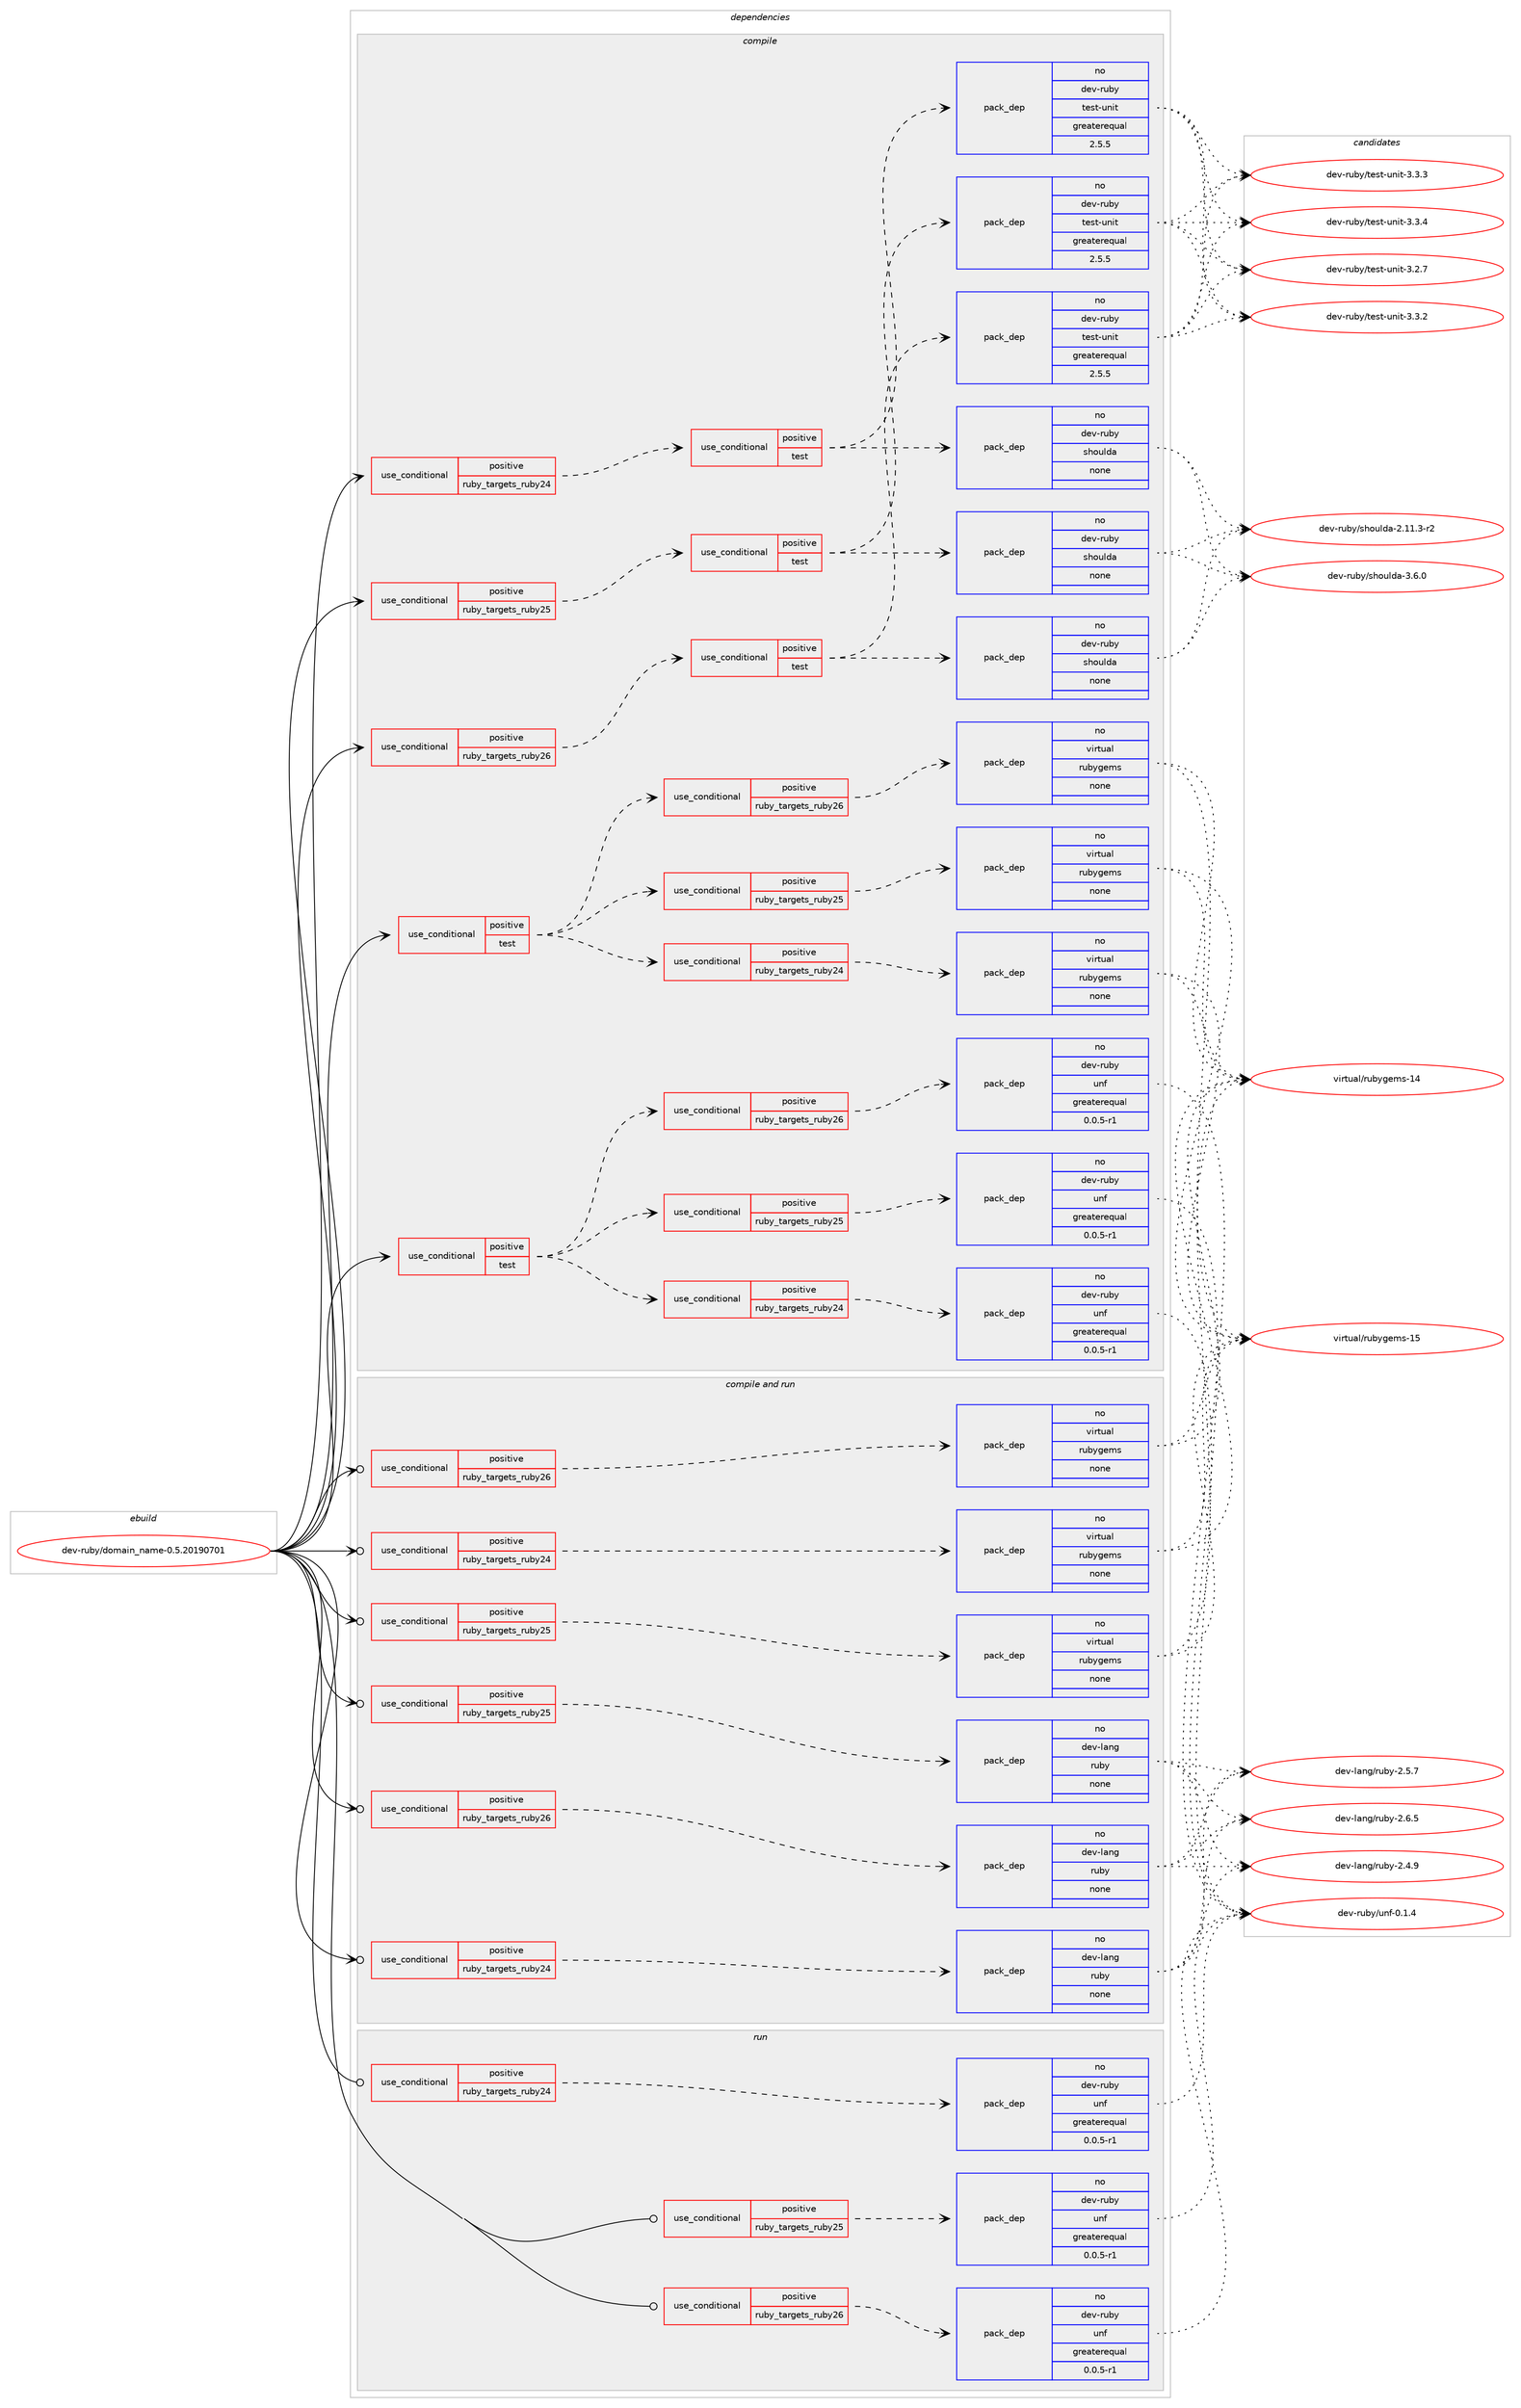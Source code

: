 digraph prolog {

# *************
# Graph options
# *************

newrank=true;
concentrate=true;
compound=true;
graph [rankdir=LR,fontname=Helvetica,fontsize=10,ranksep=1.5];#, ranksep=2.5, nodesep=0.2];
edge  [arrowhead=vee];
node  [fontname=Helvetica,fontsize=10];

# **********
# The ebuild
# **********

subgraph cluster_leftcol {
color=gray;
rank=same;
label=<<i>ebuild</i>>;
id [label="dev-ruby/domain_name-0.5.20190701", color=red, width=4, href="../dev-ruby/domain_name-0.5.20190701.svg"];
}

# ****************
# The dependencies
# ****************

subgraph cluster_midcol {
color=gray;
label=<<i>dependencies</i>>;
subgraph cluster_compile {
fillcolor="#eeeeee";
style=filled;
label=<<i>compile</i>>;
subgraph cond161921 {
dependency684333 [label=<<TABLE BORDER="0" CELLBORDER="1" CELLSPACING="0" CELLPADDING="4"><TR><TD ROWSPAN="3" CELLPADDING="10">use_conditional</TD></TR><TR><TD>positive</TD></TR><TR><TD>ruby_targets_ruby24</TD></TR></TABLE>>, shape=none, color=red];
subgraph cond161922 {
dependency684334 [label=<<TABLE BORDER="0" CELLBORDER="1" CELLSPACING="0" CELLPADDING="4"><TR><TD ROWSPAN="3" CELLPADDING="10">use_conditional</TD></TR><TR><TD>positive</TD></TR><TR><TD>test</TD></TR></TABLE>>, shape=none, color=red];
subgraph pack510446 {
dependency684335 [label=<<TABLE BORDER="0" CELLBORDER="1" CELLSPACING="0" CELLPADDING="4" WIDTH="220"><TR><TD ROWSPAN="6" CELLPADDING="30">pack_dep</TD></TR><TR><TD WIDTH="110">no</TD></TR><TR><TD>dev-ruby</TD></TR><TR><TD>test-unit</TD></TR><TR><TD>greaterequal</TD></TR><TR><TD>2.5.5</TD></TR></TABLE>>, shape=none, color=blue];
}
dependency684334:e -> dependency684335:w [weight=20,style="dashed",arrowhead="vee"];
subgraph pack510447 {
dependency684336 [label=<<TABLE BORDER="0" CELLBORDER="1" CELLSPACING="0" CELLPADDING="4" WIDTH="220"><TR><TD ROWSPAN="6" CELLPADDING="30">pack_dep</TD></TR><TR><TD WIDTH="110">no</TD></TR><TR><TD>dev-ruby</TD></TR><TR><TD>shoulda</TD></TR><TR><TD>none</TD></TR><TR><TD></TD></TR></TABLE>>, shape=none, color=blue];
}
dependency684334:e -> dependency684336:w [weight=20,style="dashed",arrowhead="vee"];
}
dependency684333:e -> dependency684334:w [weight=20,style="dashed",arrowhead="vee"];
}
id:e -> dependency684333:w [weight=20,style="solid",arrowhead="vee"];
subgraph cond161923 {
dependency684337 [label=<<TABLE BORDER="0" CELLBORDER="1" CELLSPACING="0" CELLPADDING="4"><TR><TD ROWSPAN="3" CELLPADDING="10">use_conditional</TD></TR><TR><TD>positive</TD></TR><TR><TD>ruby_targets_ruby25</TD></TR></TABLE>>, shape=none, color=red];
subgraph cond161924 {
dependency684338 [label=<<TABLE BORDER="0" CELLBORDER="1" CELLSPACING="0" CELLPADDING="4"><TR><TD ROWSPAN="3" CELLPADDING="10">use_conditional</TD></TR><TR><TD>positive</TD></TR><TR><TD>test</TD></TR></TABLE>>, shape=none, color=red];
subgraph pack510448 {
dependency684339 [label=<<TABLE BORDER="0" CELLBORDER="1" CELLSPACING="0" CELLPADDING="4" WIDTH="220"><TR><TD ROWSPAN="6" CELLPADDING="30">pack_dep</TD></TR><TR><TD WIDTH="110">no</TD></TR><TR><TD>dev-ruby</TD></TR><TR><TD>test-unit</TD></TR><TR><TD>greaterequal</TD></TR><TR><TD>2.5.5</TD></TR></TABLE>>, shape=none, color=blue];
}
dependency684338:e -> dependency684339:w [weight=20,style="dashed",arrowhead="vee"];
subgraph pack510449 {
dependency684340 [label=<<TABLE BORDER="0" CELLBORDER="1" CELLSPACING="0" CELLPADDING="4" WIDTH="220"><TR><TD ROWSPAN="6" CELLPADDING="30">pack_dep</TD></TR><TR><TD WIDTH="110">no</TD></TR><TR><TD>dev-ruby</TD></TR><TR><TD>shoulda</TD></TR><TR><TD>none</TD></TR><TR><TD></TD></TR></TABLE>>, shape=none, color=blue];
}
dependency684338:e -> dependency684340:w [weight=20,style="dashed",arrowhead="vee"];
}
dependency684337:e -> dependency684338:w [weight=20,style="dashed",arrowhead="vee"];
}
id:e -> dependency684337:w [weight=20,style="solid",arrowhead="vee"];
subgraph cond161925 {
dependency684341 [label=<<TABLE BORDER="0" CELLBORDER="1" CELLSPACING="0" CELLPADDING="4"><TR><TD ROWSPAN="3" CELLPADDING="10">use_conditional</TD></TR><TR><TD>positive</TD></TR><TR><TD>ruby_targets_ruby26</TD></TR></TABLE>>, shape=none, color=red];
subgraph cond161926 {
dependency684342 [label=<<TABLE BORDER="0" CELLBORDER="1" CELLSPACING="0" CELLPADDING="4"><TR><TD ROWSPAN="3" CELLPADDING="10">use_conditional</TD></TR><TR><TD>positive</TD></TR><TR><TD>test</TD></TR></TABLE>>, shape=none, color=red];
subgraph pack510450 {
dependency684343 [label=<<TABLE BORDER="0" CELLBORDER="1" CELLSPACING="0" CELLPADDING="4" WIDTH="220"><TR><TD ROWSPAN="6" CELLPADDING="30">pack_dep</TD></TR><TR><TD WIDTH="110">no</TD></TR><TR><TD>dev-ruby</TD></TR><TR><TD>test-unit</TD></TR><TR><TD>greaterequal</TD></TR><TR><TD>2.5.5</TD></TR></TABLE>>, shape=none, color=blue];
}
dependency684342:e -> dependency684343:w [weight=20,style="dashed",arrowhead="vee"];
subgraph pack510451 {
dependency684344 [label=<<TABLE BORDER="0" CELLBORDER="1" CELLSPACING="0" CELLPADDING="4" WIDTH="220"><TR><TD ROWSPAN="6" CELLPADDING="30">pack_dep</TD></TR><TR><TD WIDTH="110">no</TD></TR><TR><TD>dev-ruby</TD></TR><TR><TD>shoulda</TD></TR><TR><TD>none</TD></TR><TR><TD></TD></TR></TABLE>>, shape=none, color=blue];
}
dependency684342:e -> dependency684344:w [weight=20,style="dashed",arrowhead="vee"];
}
dependency684341:e -> dependency684342:w [weight=20,style="dashed",arrowhead="vee"];
}
id:e -> dependency684341:w [weight=20,style="solid",arrowhead="vee"];
subgraph cond161927 {
dependency684345 [label=<<TABLE BORDER="0" CELLBORDER="1" CELLSPACING="0" CELLPADDING="4"><TR><TD ROWSPAN="3" CELLPADDING="10">use_conditional</TD></TR><TR><TD>positive</TD></TR><TR><TD>test</TD></TR></TABLE>>, shape=none, color=red];
subgraph cond161928 {
dependency684346 [label=<<TABLE BORDER="0" CELLBORDER="1" CELLSPACING="0" CELLPADDING="4"><TR><TD ROWSPAN="3" CELLPADDING="10">use_conditional</TD></TR><TR><TD>positive</TD></TR><TR><TD>ruby_targets_ruby24</TD></TR></TABLE>>, shape=none, color=red];
subgraph pack510452 {
dependency684347 [label=<<TABLE BORDER="0" CELLBORDER="1" CELLSPACING="0" CELLPADDING="4" WIDTH="220"><TR><TD ROWSPAN="6" CELLPADDING="30">pack_dep</TD></TR><TR><TD WIDTH="110">no</TD></TR><TR><TD>dev-ruby</TD></TR><TR><TD>unf</TD></TR><TR><TD>greaterequal</TD></TR><TR><TD>0.0.5-r1</TD></TR></TABLE>>, shape=none, color=blue];
}
dependency684346:e -> dependency684347:w [weight=20,style="dashed",arrowhead="vee"];
}
dependency684345:e -> dependency684346:w [weight=20,style="dashed",arrowhead="vee"];
subgraph cond161929 {
dependency684348 [label=<<TABLE BORDER="0" CELLBORDER="1" CELLSPACING="0" CELLPADDING="4"><TR><TD ROWSPAN="3" CELLPADDING="10">use_conditional</TD></TR><TR><TD>positive</TD></TR><TR><TD>ruby_targets_ruby25</TD></TR></TABLE>>, shape=none, color=red];
subgraph pack510453 {
dependency684349 [label=<<TABLE BORDER="0" CELLBORDER="1" CELLSPACING="0" CELLPADDING="4" WIDTH="220"><TR><TD ROWSPAN="6" CELLPADDING="30">pack_dep</TD></TR><TR><TD WIDTH="110">no</TD></TR><TR><TD>dev-ruby</TD></TR><TR><TD>unf</TD></TR><TR><TD>greaterequal</TD></TR><TR><TD>0.0.5-r1</TD></TR></TABLE>>, shape=none, color=blue];
}
dependency684348:e -> dependency684349:w [weight=20,style="dashed",arrowhead="vee"];
}
dependency684345:e -> dependency684348:w [weight=20,style="dashed",arrowhead="vee"];
subgraph cond161930 {
dependency684350 [label=<<TABLE BORDER="0" CELLBORDER="1" CELLSPACING="0" CELLPADDING="4"><TR><TD ROWSPAN="3" CELLPADDING="10">use_conditional</TD></TR><TR><TD>positive</TD></TR><TR><TD>ruby_targets_ruby26</TD></TR></TABLE>>, shape=none, color=red];
subgraph pack510454 {
dependency684351 [label=<<TABLE BORDER="0" CELLBORDER="1" CELLSPACING="0" CELLPADDING="4" WIDTH="220"><TR><TD ROWSPAN="6" CELLPADDING="30">pack_dep</TD></TR><TR><TD WIDTH="110">no</TD></TR><TR><TD>dev-ruby</TD></TR><TR><TD>unf</TD></TR><TR><TD>greaterequal</TD></TR><TR><TD>0.0.5-r1</TD></TR></TABLE>>, shape=none, color=blue];
}
dependency684350:e -> dependency684351:w [weight=20,style="dashed",arrowhead="vee"];
}
dependency684345:e -> dependency684350:w [weight=20,style="dashed",arrowhead="vee"];
}
id:e -> dependency684345:w [weight=20,style="solid",arrowhead="vee"];
subgraph cond161931 {
dependency684352 [label=<<TABLE BORDER="0" CELLBORDER="1" CELLSPACING="0" CELLPADDING="4"><TR><TD ROWSPAN="3" CELLPADDING="10">use_conditional</TD></TR><TR><TD>positive</TD></TR><TR><TD>test</TD></TR></TABLE>>, shape=none, color=red];
subgraph cond161932 {
dependency684353 [label=<<TABLE BORDER="0" CELLBORDER="1" CELLSPACING="0" CELLPADDING="4"><TR><TD ROWSPAN="3" CELLPADDING="10">use_conditional</TD></TR><TR><TD>positive</TD></TR><TR><TD>ruby_targets_ruby24</TD></TR></TABLE>>, shape=none, color=red];
subgraph pack510455 {
dependency684354 [label=<<TABLE BORDER="0" CELLBORDER="1" CELLSPACING="0" CELLPADDING="4" WIDTH="220"><TR><TD ROWSPAN="6" CELLPADDING="30">pack_dep</TD></TR><TR><TD WIDTH="110">no</TD></TR><TR><TD>virtual</TD></TR><TR><TD>rubygems</TD></TR><TR><TD>none</TD></TR><TR><TD></TD></TR></TABLE>>, shape=none, color=blue];
}
dependency684353:e -> dependency684354:w [weight=20,style="dashed",arrowhead="vee"];
}
dependency684352:e -> dependency684353:w [weight=20,style="dashed",arrowhead="vee"];
subgraph cond161933 {
dependency684355 [label=<<TABLE BORDER="0" CELLBORDER="1" CELLSPACING="0" CELLPADDING="4"><TR><TD ROWSPAN="3" CELLPADDING="10">use_conditional</TD></TR><TR><TD>positive</TD></TR><TR><TD>ruby_targets_ruby25</TD></TR></TABLE>>, shape=none, color=red];
subgraph pack510456 {
dependency684356 [label=<<TABLE BORDER="0" CELLBORDER="1" CELLSPACING="0" CELLPADDING="4" WIDTH="220"><TR><TD ROWSPAN="6" CELLPADDING="30">pack_dep</TD></TR><TR><TD WIDTH="110">no</TD></TR><TR><TD>virtual</TD></TR><TR><TD>rubygems</TD></TR><TR><TD>none</TD></TR><TR><TD></TD></TR></TABLE>>, shape=none, color=blue];
}
dependency684355:e -> dependency684356:w [weight=20,style="dashed",arrowhead="vee"];
}
dependency684352:e -> dependency684355:w [weight=20,style="dashed",arrowhead="vee"];
subgraph cond161934 {
dependency684357 [label=<<TABLE BORDER="0" CELLBORDER="1" CELLSPACING="0" CELLPADDING="4"><TR><TD ROWSPAN="3" CELLPADDING="10">use_conditional</TD></TR><TR><TD>positive</TD></TR><TR><TD>ruby_targets_ruby26</TD></TR></TABLE>>, shape=none, color=red];
subgraph pack510457 {
dependency684358 [label=<<TABLE BORDER="0" CELLBORDER="1" CELLSPACING="0" CELLPADDING="4" WIDTH="220"><TR><TD ROWSPAN="6" CELLPADDING="30">pack_dep</TD></TR><TR><TD WIDTH="110">no</TD></TR><TR><TD>virtual</TD></TR><TR><TD>rubygems</TD></TR><TR><TD>none</TD></TR><TR><TD></TD></TR></TABLE>>, shape=none, color=blue];
}
dependency684357:e -> dependency684358:w [weight=20,style="dashed",arrowhead="vee"];
}
dependency684352:e -> dependency684357:w [weight=20,style="dashed",arrowhead="vee"];
}
id:e -> dependency684352:w [weight=20,style="solid",arrowhead="vee"];
}
subgraph cluster_compileandrun {
fillcolor="#eeeeee";
style=filled;
label=<<i>compile and run</i>>;
subgraph cond161935 {
dependency684359 [label=<<TABLE BORDER="0" CELLBORDER="1" CELLSPACING="0" CELLPADDING="4"><TR><TD ROWSPAN="3" CELLPADDING="10">use_conditional</TD></TR><TR><TD>positive</TD></TR><TR><TD>ruby_targets_ruby24</TD></TR></TABLE>>, shape=none, color=red];
subgraph pack510458 {
dependency684360 [label=<<TABLE BORDER="0" CELLBORDER="1" CELLSPACING="0" CELLPADDING="4" WIDTH="220"><TR><TD ROWSPAN="6" CELLPADDING="30">pack_dep</TD></TR><TR><TD WIDTH="110">no</TD></TR><TR><TD>dev-lang</TD></TR><TR><TD>ruby</TD></TR><TR><TD>none</TD></TR><TR><TD></TD></TR></TABLE>>, shape=none, color=blue];
}
dependency684359:e -> dependency684360:w [weight=20,style="dashed",arrowhead="vee"];
}
id:e -> dependency684359:w [weight=20,style="solid",arrowhead="odotvee"];
subgraph cond161936 {
dependency684361 [label=<<TABLE BORDER="0" CELLBORDER="1" CELLSPACING="0" CELLPADDING="4"><TR><TD ROWSPAN="3" CELLPADDING="10">use_conditional</TD></TR><TR><TD>positive</TD></TR><TR><TD>ruby_targets_ruby24</TD></TR></TABLE>>, shape=none, color=red];
subgraph pack510459 {
dependency684362 [label=<<TABLE BORDER="0" CELLBORDER="1" CELLSPACING="0" CELLPADDING="4" WIDTH="220"><TR><TD ROWSPAN="6" CELLPADDING="30">pack_dep</TD></TR><TR><TD WIDTH="110">no</TD></TR><TR><TD>virtual</TD></TR><TR><TD>rubygems</TD></TR><TR><TD>none</TD></TR><TR><TD></TD></TR></TABLE>>, shape=none, color=blue];
}
dependency684361:e -> dependency684362:w [weight=20,style="dashed",arrowhead="vee"];
}
id:e -> dependency684361:w [weight=20,style="solid",arrowhead="odotvee"];
subgraph cond161937 {
dependency684363 [label=<<TABLE BORDER="0" CELLBORDER="1" CELLSPACING="0" CELLPADDING="4"><TR><TD ROWSPAN="3" CELLPADDING="10">use_conditional</TD></TR><TR><TD>positive</TD></TR><TR><TD>ruby_targets_ruby25</TD></TR></TABLE>>, shape=none, color=red];
subgraph pack510460 {
dependency684364 [label=<<TABLE BORDER="0" CELLBORDER="1" CELLSPACING="0" CELLPADDING="4" WIDTH="220"><TR><TD ROWSPAN="6" CELLPADDING="30">pack_dep</TD></TR><TR><TD WIDTH="110">no</TD></TR><TR><TD>dev-lang</TD></TR><TR><TD>ruby</TD></TR><TR><TD>none</TD></TR><TR><TD></TD></TR></TABLE>>, shape=none, color=blue];
}
dependency684363:e -> dependency684364:w [weight=20,style="dashed",arrowhead="vee"];
}
id:e -> dependency684363:w [weight=20,style="solid",arrowhead="odotvee"];
subgraph cond161938 {
dependency684365 [label=<<TABLE BORDER="0" CELLBORDER="1" CELLSPACING="0" CELLPADDING="4"><TR><TD ROWSPAN="3" CELLPADDING="10">use_conditional</TD></TR><TR><TD>positive</TD></TR><TR><TD>ruby_targets_ruby25</TD></TR></TABLE>>, shape=none, color=red];
subgraph pack510461 {
dependency684366 [label=<<TABLE BORDER="0" CELLBORDER="1" CELLSPACING="0" CELLPADDING="4" WIDTH="220"><TR><TD ROWSPAN="6" CELLPADDING="30">pack_dep</TD></TR><TR><TD WIDTH="110">no</TD></TR><TR><TD>virtual</TD></TR><TR><TD>rubygems</TD></TR><TR><TD>none</TD></TR><TR><TD></TD></TR></TABLE>>, shape=none, color=blue];
}
dependency684365:e -> dependency684366:w [weight=20,style="dashed",arrowhead="vee"];
}
id:e -> dependency684365:w [weight=20,style="solid",arrowhead="odotvee"];
subgraph cond161939 {
dependency684367 [label=<<TABLE BORDER="0" CELLBORDER="1" CELLSPACING="0" CELLPADDING="4"><TR><TD ROWSPAN="3" CELLPADDING="10">use_conditional</TD></TR><TR><TD>positive</TD></TR><TR><TD>ruby_targets_ruby26</TD></TR></TABLE>>, shape=none, color=red];
subgraph pack510462 {
dependency684368 [label=<<TABLE BORDER="0" CELLBORDER="1" CELLSPACING="0" CELLPADDING="4" WIDTH="220"><TR><TD ROWSPAN="6" CELLPADDING="30">pack_dep</TD></TR><TR><TD WIDTH="110">no</TD></TR><TR><TD>dev-lang</TD></TR><TR><TD>ruby</TD></TR><TR><TD>none</TD></TR><TR><TD></TD></TR></TABLE>>, shape=none, color=blue];
}
dependency684367:e -> dependency684368:w [weight=20,style="dashed",arrowhead="vee"];
}
id:e -> dependency684367:w [weight=20,style="solid",arrowhead="odotvee"];
subgraph cond161940 {
dependency684369 [label=<<TABLE BORDER="0" CELLBORDER="1" CELLSPACING="0" CELLPADDING="4"><TR><TD ROWSPAN="3" CELLPADDING="10">use_conditional</TD></TR><TR><TD>positive</TD></TR><TR><TD>ruby_targets_ruby26</TD></TR></TABLE>>, shape=none, color=red];
subgraph pack510463 {
dependency684370 [label=<<TABLE BORDER="0" CELLBORDER="1" CELLSPACING="0" CELLPADDING="4" WIDTH="220"><TR><TD ROWSPAN="6" CELLPADDING="30">pack_dep</TD></TR><TR><TD WIDTH="110">no</TD></TR><TR><TD>virtual</TD></TR><TR><TD>rubygems</TD></TR><TR><TD>none</TD></TR><TR><TD></TD></TR></TABLE>>, shape=none, color=blue];
}
dependency684369:e -> dependency684370:w [weight=20,style="dashed",arrowhead="vee"];
}
id:e -> dependency684369:w [weight=20,style="solid",arrowhead="odotvee"];
}
subgraph cluster_run {
fillcolor="#eeeeee";
style=filled;
label=<<i>run</i>>;
subgraph cond161941 {
dependency684371 [label=<<TABLE BORDER="0" CELLBORDER="1" CELLSPACING="0" CELLPADDING="4"><TR><TD ROWSPAN="3" CELLPADDING="10">use_conditional</TD></TR><TR><TD>positive</TD></TR><TR><TD>ruby_targets_ruby24</TD></TR></TABLE>>, shape=none, color=red];
subgraph pack510464 {
dependency684372 [label=<<TABLE BORDER="0" CELLBORDER="1" CELLSPACING="0" CELLPADDING="4" WIDTH="220"><TR><TD ROWSPAN="6" CELLPADDING="30">pack_dep</TD></TR><TR><TD WIDTH="110">no</TD></TR><TR><TD>dev-ruby</TD></TR><TR><TD>unf</TD></TR><TR><TD>greaterequal</TD></TR><TR><TD>0.0.5-r1</TD></TR></TABLE>>, shape=none, color=blue];
}
dependency684371:e -> dependency684372:w [weight=20,style="dashed",arrowhead="vee"];
}
id:e -> dependency684371:w [weight=20,style="solid",arrowhead="odot"];
subgraph cond161942 {
dependency684373 [label=<<TABLE BORDER="0" CELLBORDER="1" CELLSPACING="0" CELLPADDING="4"><TR><TD ROWSPAN="3" CELLPADDING="10">use_conditional</TD></TR><TR><TD>positive</TD></TR><TR><TD>ruby_targets_ruby25</TD></TR></TABLE>>, shape=none, color=red];
subgraph pack510465 {
dependency684374 [label=<<TABLE BORDER="0" CELLBORDER="1" CELLSPACING="0" CELLPADDING="4" WIDTH="220"><TR><TD ROWSPAN="6" CELLPADDING="30">pack_dep</TD></TR><TR><TD WIDTH="110">no</TD></TR><TR><TD>dev-ruby</TD></TR><TR><TD>unf</TD></TR><TR><TD>greaterequal</TD></TR><TR><TD>0.0.5-r1</TD></TR></TABLE>>, shape=none, color=blue];
}
dependency684373:e -> dependency684374:w [weight=20,style="dashed",arrowhead="vee"];
}
id:e -> dependency684373:w [weight=20,style="solid",arrowhead="odot"];
subgraph cond161943 {
dependency684375 [label=<<TABLE BORDER="0" CELLBORDER="1" CELLSPACING="0" CELLPADDING="4"><TR><TD ROWSPAN="3" CELLPADDING="10">use_conditional</TD></TR><TR><TD>positive</TD></TR><TR><TD>ruby_targets_ruby26</TD></TR></TABLE>>, shape=none, color=red];
subgraph pack510466 {
dependency684376 [label=<<TABLE BORDER="0" CELLBORDER="1" CELLSPACING="0" CELLPADDING="4" WIDTH="220"><TR><TD ROWSPAN="6" CELLPADDING="30">pack_dep</TD></TR><TR><TD WIDTH="110">no</TD></TR><TR><TD>dev-ruby</TD></TR><TR><TD>unf</TD></TR><TR><TD>greaterequal</TD></TR><TR><TD>0.0.5-r1</TD></TR></TABLE>>, shape=none, color=blue];
}
dependency684375:e -> dependency684376:w [weight=20,style="dashed",arrowhead="vee"];
}
id:e -> dependency684375:w [weight=20,style="solid",arrowhead="odot"];
}
}

# **************
# The candidates
# **************

subgraph cluster_choices {
rank=same;
color=gray;
label=<<i>candidates</i>>;

subgraph choice510446 {
color=black;
nodesep=1;
choice10010111845114117981214711610111511645117110105116455146504655 [label="dev-ruby/test-unit-3.2.7", color=red, width=4,href="../dev-ruby/test-unit-3.2.7.svg"];
choice10010111845114117981214711610111511645117110105116455146514650 [label="dev-ruby/test-unit-3.3.2", color=red, width=4,href="../dev-ruby/test-unit-3.3.2.svg"];
choice10010111845114117981214711610111511645117110105116455146514651 [label="dev-ruby/test-unit-3.3.3", color=red, width=4,href="../dev-ruby/test-unit-3.3.3.svg"];
choice10010111845114117981214711610111511645117110105116455146514652 [label="dev-ruby/test-unit-3.3.4", color=red, width=4,href="../dev-ruby/test-unit-3.3.4.svg"];
dependency684335:e -> choice10010111845114117981214711610111511645117110105116455146504655:w [style=dotted,weight="100"];
dependency684335:e -> choice10010111845114117981214711610111511645117110105116455146514650:w [style=dotted,weight="100"];
dependency684335:e -> choice10010111845114117981214711610111511645117110105116455146514651:w [style=dotted,weight="100"];
dependency684335:e -> choice10010111845114117981214711610111511645117110105116455146514652:w [style=dotted,weight="100"];
}
subgraph choice510447 {
color=black;
nodesep=1;
choice10010111845114117981214711510411111710810097455046494946514511450 [label="dev-ruby/shoulda-2.11.3-r2", color=red, width=4,href="../dev-ruby/shoulda-2.11.3-r2.svg"];
choice10010111845114117981214711510411111710810097455146544648 [label="dev-ruby/shoulda-3.6.0", color=red, width=4,href="../dev-ruby/shoulda-3.6.0.svg"];
dependency684336:e -> choice10010111845114117981214711510411111710810097455046494946514511450:w [style=dotted,weight="100"];
dependency684336:e -> choice10010111845114117981214711510411111710810097455146544648:w [style=dotted,weight="100"];
}
subgraph choice510448 {
color=black;
nodesep=1;
choice10010111845114117981214711610111511645117110105116455146504655 [label="dev-ruby/test-unit-3.2.7", color=red, width=4,href="../dev-ruby/test-unit-3.2.7.svg"];
choice10010111845114117981214711610111511645117110105116455146514650 [label="dev-ruby/test-unit-3.3.2", color=red, width=4,href="../dev-ruby/test-unit-3.3.2.svg"];
choice10010111845114117981214711610111511645117110105116455146514651 [label="dev-ruby/test-unit-3.3.3", color=red, width=4,href="../dev-ruby/test-unit-3.3.3.svg"];
choice10010111845114117981214711610111511645117110105116455146514652 [label="dev-ruby/test-unit-3.3.4", color=red, width=4,href="../dev-ruby/test-unit-3.3.4.svg"];
dependency684339:e -> choice10010111845114117981214711610111511645117110105116455146504655:w [style=dotted,weight="100"];
dependency684339:e -> choice10010111845114117981214711610111511645117110105116455146514650:w [style=dotted,weight="100"];
dependency684339:e -> choice10010111845114117981214711610111511645117110105116455146514651:w [style=dotted,weight="100"];
dependency684339:e -> choice10010111845114117981214711610111511645117110105116455146514652:w [style=dotted,weight="100"];
}
subgraph choice510449 {
color=black;
nodesep=1;
choice10010111845114117981214711510411111710810097455046494946514511450 [label="dev-ruby/shoulda-2.11.3-r2", color=red, width=4,href="../dev-ruby/shoulda-2.11.3-r2.svg"];
choice10010111845114117981214711510411111710810097455146544648 [label="dev-ruby/shoulda-3.6.0", color=red, width=4,href="../dev-ruby/shoulda-3.6.0.svg"];
dependency684340:e -> choice10010111845114117981214711510411111710810097455046494946514511450:w [style=dotted,weight="100"];
dependency684340:e -> choice10010111845114117981214711510411111710810097455146544648:w [style=dotted,weight="100"];
}
subgraph choice510450 {
color=black;
nodesep=1;
choice10010111845114117981214711610111511645117110105116455146504655 [label="dev-ruby/test-unit-3.2.7", color=red, width=4,href="../dev-ruby/test-unit-3.2.7.svg"];
choice10010111845114117981214711610111511645117110105116455146514650 [label="dev-ruby/test-unit-3.3.2", color=red, width=4,href="../dev-ruby/test-unit-3.3.2.svg"];
choice10010111845114117981214711610111511645117110105116455146514651 [label="dev-ruby/test-unit-3.3.3", color=red, width=4,href="../dev-ruby/test-unit-3.3.3.svg"];
choice10010111845114117981214711610111511645117110105116455146514652 [label="dev-ruby/test-unit-3.3.4", color=red, width=4,href="../dev-ruby/test-unit-3.3.4.svg"];
dependency684343:e -> choice10010111845114117981214711610111511645117110105116455146504655:w [style=dotted,weight="100"];
dependency684343:e -> choice10010111845114117981214711610111511645117110105116455146514650:w [style=dotted,weight="100"];
dependency684343:e -> choice10010111845114117981214711610111511645117110105116455146514651:w [style=dotted,weight="100"];
dependency684343:e -> choice10010111845114117981214711610111511645117110105116455146514652:w [style=dotted,weight="100"];
}
subgraph choice510451 {
color=black;
nodesep=1;
choice10010111845114117981214711510411111710810097455046494946514511450 [label="dev-ruby/shoulda-2.11.3-r2", color=red, width=4,href="../dev-ruby/shoulda-2.11.3-r2.svg"];
choice10010111845114117981214711510411111710810097455146544648 [label="dev-ruby/shoulda-3.6.0", color=red, width=4,href="../dev-ruby/shoulda-3.6.0.svg"];
dependency684344:e -> choice10010111845114117981214711510411111710810097455046494946514511450:w [style=dotted,weight="100"];
dependency684344:e -> choice10010111845114117981214711510411111710810097455146544648:w [style=dotted,weight="100"];
}
subgraph choice510452 {
color=black;
nodesep=1;
choice100101118451141179812147117110102454846494652 [label="dev-ruby/unf-0.1.4", color=red, width=4,href="../dev-ruby/unf-0.1.4.svg"];
dependency684347:e -> choice100101118451141179812147117110102454846494652:w [style=dotted,weight="100"];
}
subgraph choice510453 {
color=black;
nodesep=1;
choice100101118451141179812147117110102454846494652 [label="dev-ruby/unf-0.1.4", color=red, width=4,href="../dev-ruby/unf-0.1.4.svg"];
dependency684349:e -> choice100101118451141179812147117110102454846494652:w [style=dotted,weight="100"];
}
subgraph choice510454 {
color=black;
nodesep=1;
choice100101118451141179812147117110102454846494652 [label="dev-ruby/unf-0.1.4", color=red, width=4,href="../dev-ruby/unf-0.1.4.svg"];
dependency684351:e -> choice100101118451141179812147117110102454846494652:w [style=dotted,weight="100"];
}
subgraph choice510455 {
color=black;
nodesep=1;
choice118105114116117971084711411798121103101109115454952 [label="virtual/rubygems-14", color=red, width=4,href="../virtual/rubygems-14.svg"];
choice118105114116117971084711411798121103101109115454953 [label="virtual/rubygems-15", color=red, width=4,href="../virtual/rubygems-15.svg"];
dependency684354:e -> choice118105114116117971084711411798121103101109115454952:w [style=dotted,weight="100"];
dependency684354:e -> choice118105114116117971084711411798121103101109115454953:w [style=dotted,weight="100"];
}
subgraph choice510456 {
color=black;
nodesep=1;
choice118105114116117971084711411798121103101109115454952 [label="virtual/rubygems-14", color=red, width=4,href="../virtual/rubygems-14.svg"];
choice118105114116117971084711411798121103101109115454953 [label="virtual/rubygems-15", color=red, width=4,href="../virtual/rubygems-15.svg"];
dependency684356:e -> choice118105114116117971084711411798121103101109115454952:w [style=dotted,weight="100"];
dependency684356:e -> choice118105114116117971084711411798121103101109115454953:w [style=dotted,weight="100"];
}
subgraph choice510457 {
color=black;
nodesep=1;
choice118105114116117971084711411798121103101109115454952 [label="virtual/rubygems-14", color=red, width=4,href="../virtual/rubygems-14.svg"];
choice118105114116117971084711411798121103101109115454953 [label="virtual/rubygems-15", color=red, width=4,href="../virtual/rubygems-15.svg"];
dependency684358:e -> choice118105114116117971084711411798121103101109115454952:w [style=dotted,weight="100"];
dependency684358:e -> choice118105114116117971084711411798121103101109115454953:w [style=dotted,weight="100"];
}
subgraph choice510458 {
color=black;
nodesep=1;
choice10010111845108971101034711411798121455046524657 [label="dev-lang/ruby-2.4.9", color=red, width=4,href="../dev-lang/ruby-2.4.9.svg"];
choice10010111845108971101034711411798121455046534655 [label="dev-lang/ruby-2.5.7", color=red, width=4,href="../dev-lang/ruby-2.5.7.svg"];
choice10010111845108971101034711411798121455046544653 [label="dev-lang/ruby-2.6.5", color=red, width=4,href="../dev-lang/ruby-2.6.5.svg"];
dependency684360:e -> choice10010111845108971101034711411798121455046524657:w [style=dotted,weight="100"];
dependency684360:e -> choice10010111845108971101034711411798121455046534655:w [style=dotted,weight="100"];
dependency684360:e -> choice10010111845108971101034711411798121455046544653:w [style=dotted,weight="100"];
}
subgraph choice510459 {
color=black;
nodesep=1;
choice118105114116117971084711411798121103101109115454952 [label="virtual/rubygems-14", color=red, width=4,href="../virtual/rubygems-14.svg"];
choice118105114116117971084711411798121103101109115454953 [label="virtual/rubygems-15", color=red, width=4,href="../virtual/rubygems-15.svg"];
dependency684362:e -> choice118105114116117971084711411798121103101109115454952:w [style=dotted,weight="100"];
dependency684362:e -> choice118105114116117971084711411798121103101109115454953:w [style=dotted,weight="100"];
}
subgraph choice510460 {
color=black;
nodesep=1;
choice10010111845108971101034711411798121455046524657 [label="dev-lang/ruby-2.4.9", color=red, width=4,href="../dev-lang/ruby-2.4.9.svg"];
choice10010111845108971101034711411798121455046534655 [label="dev-lang/ruby-2.5.7", color=red, width=4,href="../dev-lang/ruby-2.5.7.svg"];
choice10010111845108971101034711411798121455046544653 [label="dev-lang/ruby-2.6.5", color=red, width=4,href="../dev-lang/ruby-2.6.5.svg"];
dependency684364:e -> choice10010111845108971101034711411798121455046524657:w [style=dotted,weight="100"];
dependency684364:e -> choice10010111845108971101034711411798121455046534655:w [style=dotted,weight="100"];
dependency684364:e -> choice10010111845108971101034711411798121455046544653:w [style=dotted,weight="100"];
}
subgraph choice510461 {
color=black;
nodesep=1;
choice118105114116117971084711411798121103101109115454952 [label="virtual/rubygems-14", color=red, width=4,href="../virtual/rubygems-14.svg"];
choice118105114116117971084711411798121103101109115454953 [label="virtual/rubygems-15", color=red, width=4,href="../virtual/rubygems-15.svg"];
dependency684366:e -> choice118105114116117971084711411798121103101109115454952:w [style=dotted,weight="100"];
dependency684366:e -> choice118105114116117971084711411798121103101109115454953:w [style=dotted,weight="100"];
}
subgraph choice510462 {
color=black;
nodesep=1;
choice10010111845108971101034711411798121455046524657 [label="dev-lang/ruby-2.4.9", color=red, width=4,href="../dev-lang/ruby-2.4.9.svg"];
choice10010111845108971101034711411798121455046534655 [label="dev-lang/ruby-2.5.7", color=red, width=4,href="../dev-lang/ruby-2.5.7.svg"];
choice10010111845108971101034711411798121455046544653 [label="dev-lang/ruby-2.6.5", color=red, width=4,href="../dev-lang/ruby-2.6.5.svg"];
dependency684368:e -> choice10010111845108971101034711411798121455046524657:w [style=dotted,weight="100"];
dependency684368:e -> choice10010111845108971101034711411798121455046534655:w [style=dotted,weight="100"];
dependency684368:e -> choice10010111845108971101034711411798121455046544653:w [style=dotted,weight="100"];
}
subgraph choice510463 {
color=black;
nodesep=1;
choice118105114116117971084711411798121103101109115454952 [label="virtual/rubygems-14", color=red, width=4,href="../virtual/rubygems-14.svg"];
choice118105114116117971084711411798121103101109115454953 [label="virtual/rubygems-15", color=red, width=4,href="../virtual/rubygems-15.svg"];
dependency684370:e -> choice118105114116117971084711411798121103101109115454952:w [style=dotted,weight="100"];
dependency684370:e -> choice118105114116117971084711411798121103101109115454953:w [style=dotted,weight="100"];
}
subgraph choice510464 {
color=black;
nodesep=1;
choice100101118451141179812147117110102454846494652 [label="dev-ruby/unf-0.1.4", color=red, width=4,href="../dev-ruby/unf-0.1.4.svg"];
dependency684372:e -> choice100101118451141179812147117110102454846494652:w [style=dotted,weight="100"];
}
subgraph choice510465 {
color=black;
nodesep=1;
choice100101118451141179812147117110102454846494652 [label="dev-ruby/unf-0.1.4", color=red, width=4,href="../dev-ruby/unf-0.1.4.svg"];
dependency684374:e -> choice100101118451141179812147117110102454846494652:w [style=dotted,weight="100"];
}
subgraph choice510466 {
color=black;
nodesep=1;
choice100101118451141179812147117110102454846494652 [label="dev-ruby/unf-0.1.4", color=red, width=4,href="../dev-ruby/unf-0.1.4.svg"];
dependency684376:e -> choice100101118451141179812147117110102454846494652:w [style=dotted,weight="100"];
}
}

}
